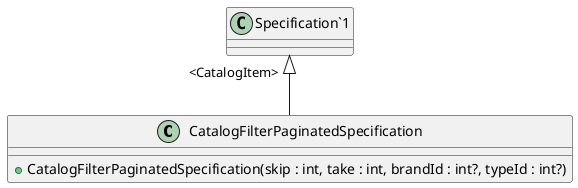 @startuml CatalogFilterPaginatedSpecification
class CatalogFilterPaginatedSpecification  {
    + CatalogFilterPaginatedSpecification(skip : int, take : int, brandId : int?, typeId : int?)
}
"Specification`1" "<CatalogItem>" <|-- CatalogFilterPaginatedSpecification
@enduml